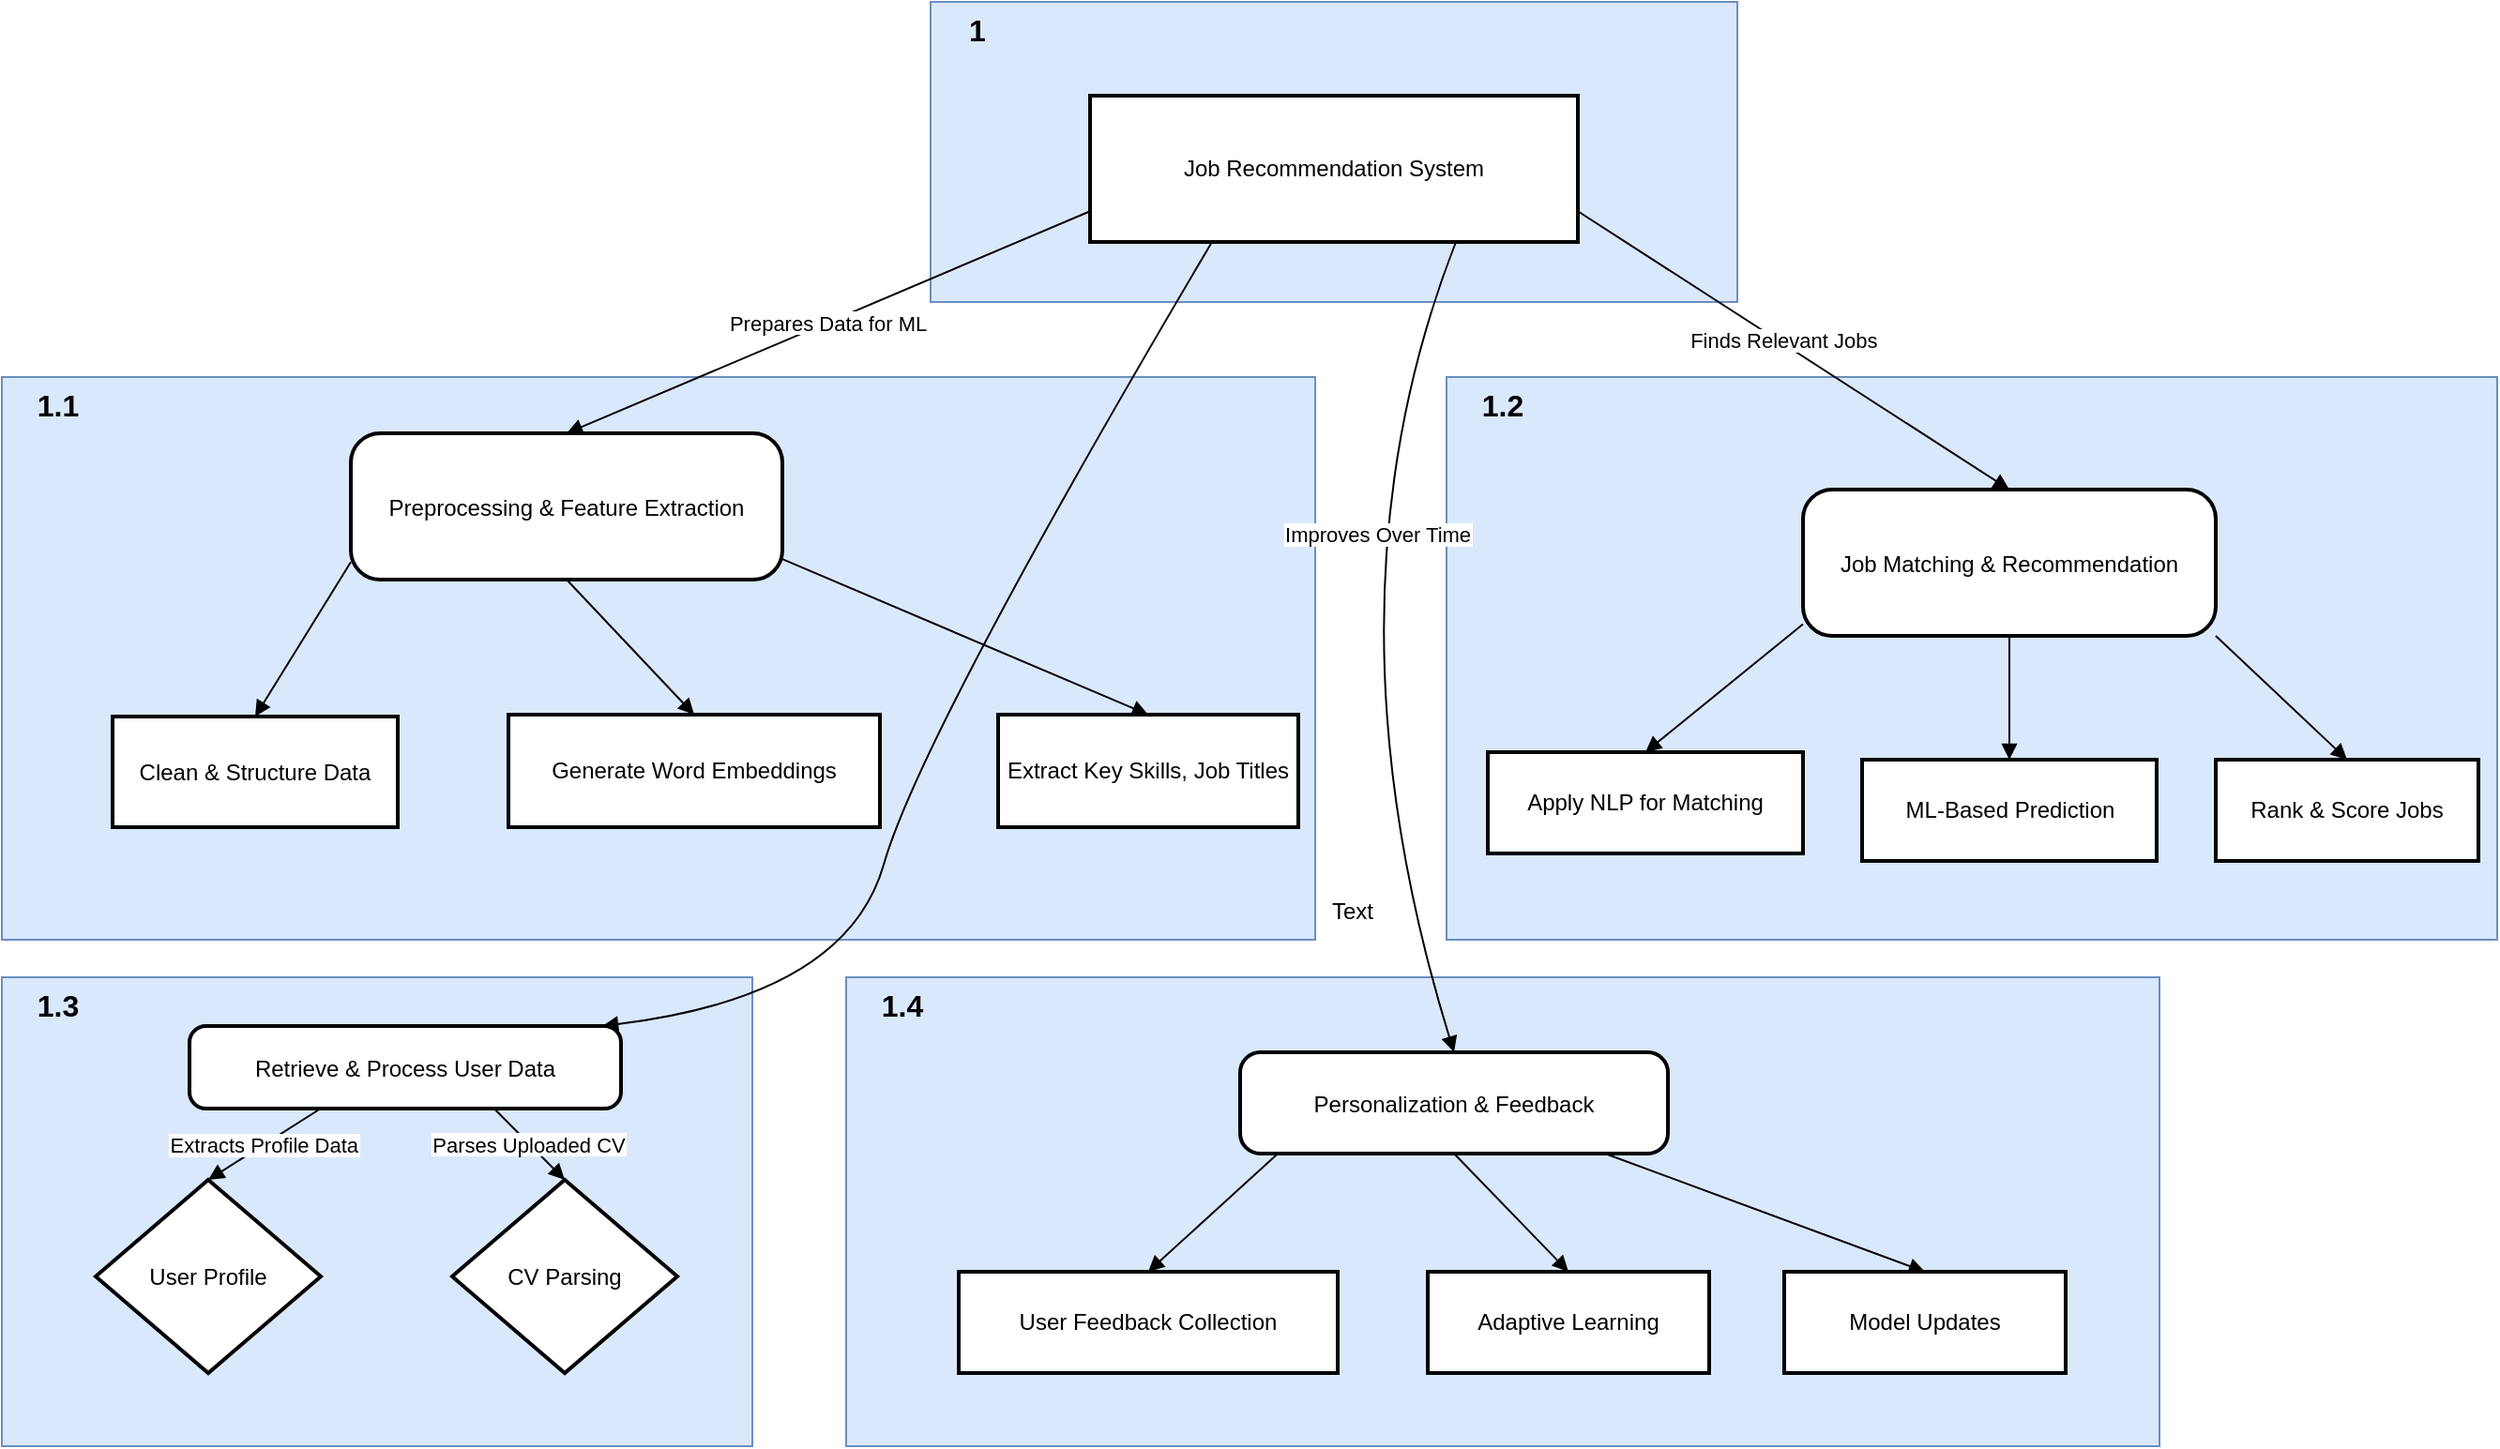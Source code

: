 <mxfile version="26.0.16">
  <diagram name="Page-1" id="8yLVa7PwuK61L5OhXS2n">
    <mxGraphModel dx="1059" dy="1027" grid="1" gridSize="10" guides="1" tooltips="1" connect="1" arrows="1" fold="1" page="1" pageScale="1" pageWidth="850" pageHeight="1100" math="0" shadow="0">
      <root>
        <mxCell id="0" />
        <mxCell id="1" parent="0" />
        <mxCell id="mqzs1YPZboXJz0UEr5We-71" value="" style="rounded=0;whiteSpace=wrap;html=1;fillColor=#dae8fc;strokeColor=#6c8ebf;" vertex="1" parent="1">
          <mxGeometry x="1715" y="320" width="430" height="160" as="geometry" />
        </mxCell>
        <mxCell id="mqzs1YPZboXJz0UEr5We-69" value="" style="rounded=0;whiteSpace=wrap;html=1;fillColor=#dae8fc;strokeColor=#6c8ebf;" vertex="1" parent="1">
          <mxGeometry x="1990" y="520" width="560" height="300" as="geometry" />
        </mxCell>
        <mxCell id="mqzs1YPZboXJz0UEr5We-68" value="" style="rounded=0;whiteSpace=wrap;html=1;fillColor=#dae8fc;strokeColor=#6c8ebf;" vertex="1" parent="1">
          <mxGeometry x="1220" y="520" width="700" height="300" as="geometry" />
        </mxCell>
        <mxCell id="mqzs1YPZboXJz0UEr5We-66" value="&lt;span style=&quot;color: rgba(0, 0, 0, 0); font-family: monospace; font-size: 0px; text-align: start; text-wrap-mode: nowrap;&quot;&gt;%3CmxGraphModel%3E%3Croot%3E%3CmxCell%20id%3D%220%22%2F%3E%3CmxCell%20id%3D%221%22%20parent%3D%220%22%2F%3E%3CmxCell%20id%3D%222%22%20value%3D%221.1%22%20style%3D%22text%3Bhtml%3D1%3Balign%3Dcenter%3BverticalAlign%3Dmiddle%3BwhiteSpace%3Dwrap%3Brounded%3D0%3BfontStyle%3D1%3BfontSize%3D16%3B%22%20vertex%3D%221%22%20parent%3D%221%22%3E%3CmxGeometry%20x%3D%221220%22%20y%3D%22520%22%20width%3D%2260%22%20height%3D%2230%22%20as%3D%22geometry%22%2F%3E%3C%2FmxCell%3E%3C%2Froot%3E%3C%2FmxGraphModel%3E&lt;/span&gt;" style="rounded=0;whiteSpace=wrap;html=1;fillColor=#dae8fc;strokeColor=#6c8ebf;" vertex="1" parent="1">
          <mxGeometry x="1670" y="840" width="700" height="250" as="geometry" />
        </mxCell>
        <mxCell id="mqzs1YPZboXJz0UEr5We-65" value="" style="rounded=0;whiteSpace=wrap;html=1;fillColor=#dae8fc;strokeColor=#6c8ebf;" vertex="1" parent="1">
          <mxGeometry x="1220" y="840" width="400" height="250" as="geometry" />
        </mxCell>
        <mxCell id="mqzs1YPZboXJz0UEr5We-32" value="Job Recommendation System" style="whiteSpace=wrap;strokeWidth=2;glass=0;" vertex="1" parent="1">
          <mxGeometry x="1800" y="370" width="260" height="78" as="geometry" />
        </mxCell>
        <mxCell id="mqzs1YPZboXJz0UEr5We-33" value="Retrieve &amp; Process User Data" style="rounded=1;arcSize=20;strokeWidth=2" vertex="1" parent="1">
          <mxGeometry x="1320" y="866" width="230" height="44" as="geometry" />
        </mxCell>
        <mxCell id="mqzs1YPZboXJz0UEr5We-34" value="User Profile" style="rhombus;strokeWidth=2;whiteSpace=wrap;" vertex="1" parent="1">
          <mxGeometry x="1270" y="948" width="120" height="103" as="geometry" />
        </mxCell>
        <mxCell id="mqzs1YPZboXJz0UEr5We-35" value="CV Parsing" style="rhombus;strokeWidth=2;whiteSpace=wrap;" vertex="1" parent="1">
          <mxGeometry x="1460" y="948" width="120" height="103" as="geometry" />
        </mxCell>
        <mxCell id="mqzs1YPZboXJz0UEr5We-36" value="Preprocessing &amp; Feature Extraction" style="rounded=1;arcSize=20;strokeWidth=2" vertex="1" parent="1">
          <mxGeometry x="1406" y="550" width="230" height="78" as="geometry" />
        </mxCell>
        <mxCell id="mqzs1YPZboXJz0UEr5We-37" value="Clean &amp; Structure Data" style="whiteSpace=wrap;strokeWidth=2;" vertex="1" parent="1">
          <mxGeometry x="1279" y="701" width="152" height="59" as="geometry" />
        </mxCell>
        <mxCell id="mqzs1YPZboXJz0UEr5We-38" value="Generate Word Embeddings" style="whiteSpace=wrap;strokeWidth=2;" vertex="1" parent="1">
          <mxGeometry x="1490" y="700" width="198" height="60" as="geometry" />
        </mxCell>
        <mxCell id="mqzs1YPZboXJz0UEr5We-39" value="Extract Key Skills, Job Titles" style="whiteSpace=wrap;strokeWidth=2;" vertex="1" parent="1">
          <mxGeometry x="1751" y="700" width="160" height="60" as="geometry" />
        </mxCell>
        <mxCell id="mqzs1YPZboXJz0UEr5We-40" value="Job Matching &amp; Recommendation" style="rounded=1;arcSize=20;strokeWidth=2" vertex="1" parent="1">
          <mxGeometry x="2180" y="580" width="220" height="78" as="geometry" />
        </mxCell>
        <mxCell id="mqzs1YPZboXJz0UEr5We-41" value="Apply NLP for Matching" style="whiteSpace=wrap;strokeWidth=2;" vertex="1" parent="1">
          <mxGeometry x="2012" y="720" width="168" height="54" as="geometry" />
        </mxCell>
        <mxCell id="mqzs1YPZboXJz0UEr5We-42" value="ML-Based Prediction" style="whiteSpace=wrap;strokeWidth=2;" vertex="1" parent="1">
          <mxGeometry x="2211.5" y="724" width="157" height="54" as="geometry" />
        </mxCell>
        <mxCell id="mqzs1YPZboXJz0UEr5We-43" value="Rank &amp; Score Jobs" style="whiteSpace=wrap;strokeWidth=2;" vertex="1" parent="1">
          <mxGeometry x="2400" y="724" width="140" height="54" as="geometry" />
        </mxCell>
        <mxCell id="mqzs1YPZboXJz0UEr5We-44" value="Personalization &amp; Feedback" style="rounded=1;arcSize=20;strokeWidth=2" vertex="1" parent="1">
          <mxGeometry x="1880" y="880" width="228" height="54" as="geometry" />
        </mxCell>
        <mxCell id="mqzs1YPZboXJz0UEr5We-45" value="User Feedback Collection" style="whiteSpace=wrap;strokeWidth=2;" vertex="1" parent="1">
          <mxGeometry x="1730" y="997" width="202" height="54" as="geometry" />
        </mxCell>
        <mxCell id="mqzs1YPZboXJz0UEr5We-46" value="Adaptive Learning" style="whiteSpace=wrap;strokeWidth=2;" vertex="1" parent="1">
          <mxGeometry x="1980" y="997" width="150" height="54" as="geometry" />
        </mxCell>
        <mxCell id="mqzs1YPZboXJz0UEr5We-47" value="Model Updates" style="whiteSpace=wrap;strokeWidth=2;" vertex="1" parent="1">
          <mxGeometry x="2170" y="997" width="150" height="54" as="geometry" />
        </mxCell>
        <mxCell id="mqzs1YPZboXJz0UEr5We-49" value="Extracts Profile Data" style="curved=1;startArrow=none;endArrow=block;exitX=0.3;exitY=1.01;entryX=0.5;entryY=0;rounded=0;" edge="1" parent="1" source="mqzs1YPZboXJz0UEr5We-33" target="mqzs1YPZboXJz0UEr5We-34">
          <mxGeometry relative="1" as="geometry">
            <Array as="points" />
          </mxGeometry>
        </mxCell>
        <mxCell id="mqzs1YPZboXJz0UEr5We-50" value="Parses Uploaded CV" style="curved=1;startArrow=none;endArrow=block;exitX=0.71;exitY=1.01;entryX=0.5;entryY=0;rounded=0;" edge="1" parent="1" source="mqzs1YPZboXJz0UEr5We-33" target="mqzs1YPZboXJz0UEr5We-35">
          <mxGeometry relative="1" as="geometry">
            <Array as="points" />
          </mxGeometry>
        </mxCell>
        <mxCell id="mqzs1YPZboXJz0UEr5We-51" value="Prepares Data for ML" style="curved=1;startArrow=none;endArrow=block;exitX=0;exitY=0.79;entryX=0.5;entryY=0.01;rounded=0;" edge="1" parent="1" source="mqzs1YPZboXJz0UEr5We-32" target="mqzs1YPZboXJz0UEr5We-36">
          <mxGeometry relative="1" as="geometry">
            <Array as="points" />
          </mxGeometry>
        </mxCell>
        <mxCell id="mqzs1YPZboXJz0UEr5We-52" value="" style="curved=1;startArrow=none;endArrow=block;exitX=0;exitY=0.88;entryX=0.5;entryY=-0.01;rounded=0;" edge="1" parent="1" source="mqzs1YPZboXJz0UEr5We-36" target="mqzs1YPZboXJz0UEr5We-37">
          <mxGeometry relative="1" as="geometry">
            <Array as="points" />
          </mxGeometry>
        </mxCell>
        <mxCell id="mqzs1YPZboXJz0UEr5We-53" value="" style="curved=1;startArrow=none;endArrow=block;exitX=0.5;exitY=1.01;entryX=0.5;entryY=-0.01;rounded=0;" edge="1" parent="1" source="mqzs1YPZboXJz0UEr5We-36" target="mqzs1YPZboXJz0UEr5We-38">
          <mxGeometry relative="1" as="geometry">
            <Array as="points" />
          </mxGeometry>
        </mxCell>
        <mxCell id="mqzs1YPZboXJz0UEr5We-54" value="" style="curved=1;startArrow=none;endArrow=block;exitX=1;exitY=0.86;entryX=0.5;entryY=-0.01;rounded=0;" edge="1" parent="1" source="mqzs1YPZboXJz0UEr5We-36" target="mqzs1YPZboXJz0UEr5We-39">
          <mxGeometry relative="1" as="geometry">
            <Array as="points" />
          </mxGeometry>
        </mxCell>
        <mxCell id="mqzs1YPZboXJz0UEr5We-55" value="Finds Relevant Jobs" style="curved=1;startArrow=none;endArrow=block;exitX=1;exitY=0.79;entryX=0.5;entryY=0.01;rounded=0;" edge="1" parent="1" source="mqzs1YPZboXJz0UEr5We-32" target="mqzs1YPZboXJz0UEr5We-40">
          <mxGeometry x="-0.054" y="2" relative="1" as="geometry">
            <Array as="points" />
            <mxPoint as="offset" />
          </mxGeometry>
        </mxCell>
        <mxCell id="mqzs1YPZboXJz0UEr5We-56" value="" style="curved=1;startArrow=none;endArrow=block;exitX=0;exitY=0.92;entryX=0.5;entryY=-0.01;rounded=0;" edge="1" parent="1" source="mqzs1YPZboXJz0UEr5We-40" target="mqzs1YPZboXJz0UEr5We-41">
          <mxGeometry relative="1" as="geometry">
            <Array as="points" />
          </mxGeometry>
        </mxCell>
        <mxCell id="mqzs1YPZboXJz0UEr5We-58" value="" style="curved=1;startArrow=none;endArrow=block;exitX=1;exitY=1;entryX=0.5;entryY=-0.01;rounded=0;exitDx=0;exitDy=0;" edge="1" parent="1" source="mqzs1YPZboXJz0UEr5We-40" target="mqzs1YPZboXJz0UEr5We-43">
          <mxGeometry relative="1" as="geometry">
            <Array as="points" />
          </mxGeometry>
        </mxCell>
        <mxCell id="mqzs1YPZboXJz0UEr5We-59" value="Improves Over Time" style="curved=1;startArrow=none;endArrow=block;exitX=0.75;exitY=1;entryX=0.5;entryY=0.01;rounded=0;exitDx=0;exitDy=0;" edge="1" parent="1" source="mqzs1YPZboXJz0UEr5We-32" target="mqzs1YPZboXJz0UEr5We-44">
          <mxGeometry x="-0.3" y="18" relative="1" as="geometry">
            <Array as="points">
              <mxPoint x="1920" y="640" />
            </Array>
            <mxPoint as="offset" />
          </mxGeometry>
        </mxCell>
        <mxCell id="mqzs1YPZboXJz0UEr5We-60" value="" style="curved=1;startArrow=none;endArrow=block;exitX=0.08;exitY=1.01;entryX=0.5;entryY=-0.01;rounded=0;" edge="1" parent="1" source="mqzs1YPZboXJz0UEr5We-44" target="mqzs1YPZboXJz0UEr5We-45">
          <mxGeometry relative="1" as="geometry">
            <Array as="points" />
          </mxGeometry>
        </mxCell>
        <mxCell id="mqzs1YPZboXJz0UEr5We-61" value="" style="curved=1;startArrow=none;endArrow=block;exitX=0.5;exitY=1.01;entryX=0.5;entryY=-0.01;rounded=0;" edge="1" parent="1" source="mqzs1YPZboXJz0UEr5We-44" target="mqzs1YPZboXJz0UEr5We-46">
          <mxGeometry relative="1" as="geometry">
            <Array as="points" />
          </mxGeometry>
        </mxCell>
        <mxCell id="mqzs1YPZboXJz0UEr5We-62" value="" style="curved=1;startArrow=none;endArrow=block;exitX=0.86;exitY=1.01;entryX=0.5;entryY=-0.01;rounded=0;" edge="1" parent="1" source="mqzs1YPZboXJz0UEr5We-44" target="mqzs1YPZboXJz0UEr5We-47">
          <mxGeometry relative="1" as="geometry">
            <Array as="points" />
          </mxGeometry>
        </mxCell>
        <mxCell id="mqzs1YPZboXJz0UEr5We-70" value="" style="curved=1;startArrow=none;endArrow=block;exitX=0.5;exitY=1.01;entryX=0.5;entryY=0;rounded=0;entryDx=0;entryDy=0;" edge="1" parent="1" source="mqzs1YPZboXJz0UEr5We-40" target="mqzs1YPZboXJz0UEr5We-42">
          <mxGeometry relative="1" as="geometry">
            <Array as="points" />
            <mxPoint x="2290" y="628" as="sourcePoint" />
            <mxPoint x="2290" y="670" as="targetPoint" />
          </mxGeometry>
        </mxCell>
        <mxCell id="mqzs1YPZboXJz0UEr5We-72" value="Text" style="text;html=1;align=center;verticalAlign=middle;whiteSpace=wrap;rounded=0;" vertex="1" parent="1">
          <mxGeometry x="1910" y="790" width="60" height="30" as="geometry" />
        </mxCell>
        <mxCell id="mqzs1YPZboXJz0UEr5We-73" value="1.1" style="text;html=1;align=center;verticalAlign=middle;whiteSpace=wrap;rounded=0;fontStyle=1;fontSize=16;" vertex="1" parent="1">
          <mxGeometry x="1220" y="520" width="60" height="30" as="geometry" />
        </mxCell>
        <mxCell id="mqzs1YPZboXJz0UEr5We-74" value="1" style="text;html=1;align=center;verticalAlign=middle;whiteSpace=wrap;rounded=0;fontStyle=1;fontSize=16;" vertex="1" parent="1">
          <mxGeometry x="1710" y="320" width="60" height="30" as="geometry" />
        </mxCell>
        <mxCell id="mqzs1YPZboXJz0UEr5We-75" value="1.2" style="text;html=1;align=center;verticalAlign=middle;whiteSpace=wrap;rounded=0;fontStyle=1;fontSize=16;" vertex="1" parent="1">
          <mxGeometry x="1990" y="520" width="60" height="30" as="geometry" />
        </mxCell>
        <mxCell id="mqzs1YPZboXJz0UEr5We-76" value="1.3" style="text;html=1;align=center;verticalAlign=middle;whiteSpace=wrap;rounded=0;fontStyle=1;fontSize=16;" vertex="1" parent="1">
          <mxGeometry x="1220" y="840" width="60" height="30" as="geometry" />
        </mxCell>
        <mxCell id="mqzs1YPZboXJz0UEr5We-82" value="" style="curved=1;startArrow=none;endArrow=block;exitX=0.25;exitY=1;rounded=0;exitDx=0;exitDy=0;" edge="1" parent="1" source="mqzs1YPZboXJz0UEr5We-32">
          <mxGeometry x="-0.796" y="-7" relative="1" as="geometry">
            <Array as="points">
              <mxPoint x="1710" y="710" />
              <mxPoint x="1670" y="850" />
            </Array>
            <mxPoint x="1865" y="448" as="sourcePoint" />
            <mxPoint x="1540" y="866" as="targetPoint" />
            <mxPoint y="-1" as="offset" />
          </mxGeometry>
        </mxCell>
        <mxCell id="mqzs1YPZboXJz0UEr5We-77" value="1.4" style="text;html=1;align=center;verticalAlign=middle;whiteSpace=wrap;rounded=0;fontStyle=1;fontSize=16;" vertex="1" parent="1">
          <mxGeometry x="1670" y="840" width="60" height="30" as="geometry" />
        </mxCell>
      </root>
    </mxGraphModel>
  </diagram>
</mxfile>
